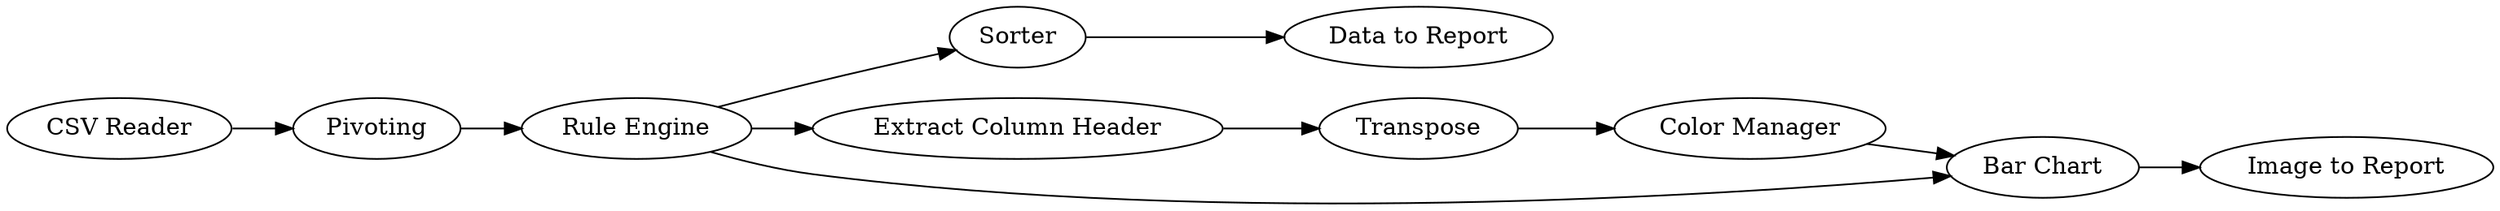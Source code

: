 digraph {
	2 [label=Pivoting]
	3 [label="Rule Engine"]
	4 [label=Sorter]
	5 [label="Extract Column Header"]
	6 [label=Transpose]
	7 [label="Color Manager"]
	8 [label="Bar Chart"]
	9 [label="Image to Report"]
	10 [label="Data to Report"]
	11 [label="CSV Reader"]
	2 -> 3
	3 -> 4
	3 -> 5
	3 -> 8
	4 -> 10
	5 -> 6
	6 -> 7
	7 -> 8
	8 -> 9
	11 -> 2
	rankdir=LR
}
